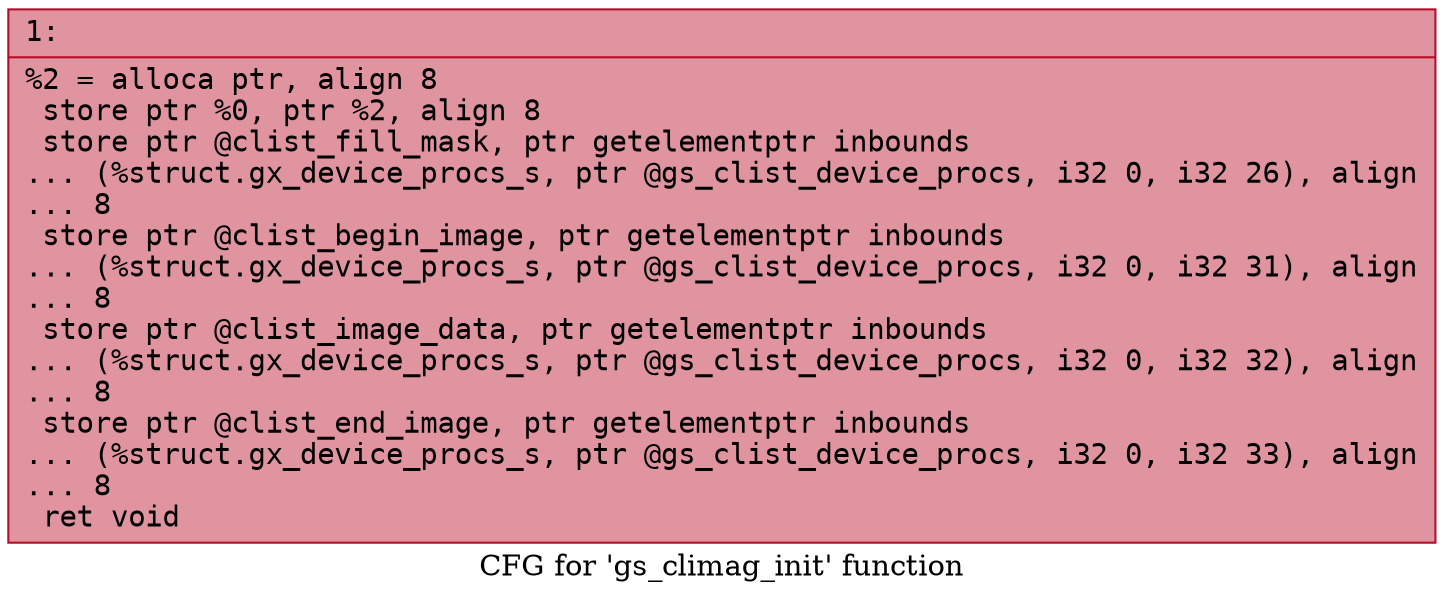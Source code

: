 digraph "CFG for 'gs_climag_init' function" {
	label="CFG for 'gs_climag_init' function";

	Node0x600003222120 [shape=record,color="#b70d28ff", style=filled, fillcolor="#b70d2870" fontname="Courier",label="{1:\l|  %2 = alloca ptr, align 8\l  store ptr %0, ptr %2, align 8\l  store ptr @clist_fill_mask, ptr getelementptr inbounds\l... (%struct.gx_device_procs_s, ptr @gs_clist_device_procs, i32 0, i32 26), align\l... 8\l  store ptr @clist_begin_image, ptr getelementptr inbounds\l... (%struct.gx_device_procs_s, ptr @gs_clist_device_procs, i32 0, i32 31), align\l... 8\l  store ptr @clist_image_data, ptr getelementptr inbounds\l... (%struct.gx_device_procs_s, ptr @gs_clist_device_procs, i32 0, i32 32), align\l... 8\l  store ptr @clist_end_image, ptr getelementptr inbounds\l... (%struct.gx_device_procs_s, ptr @gs_clist_device_procs, i32 0, i32 33), align\l... 8\l  ret void\l}"];
}
